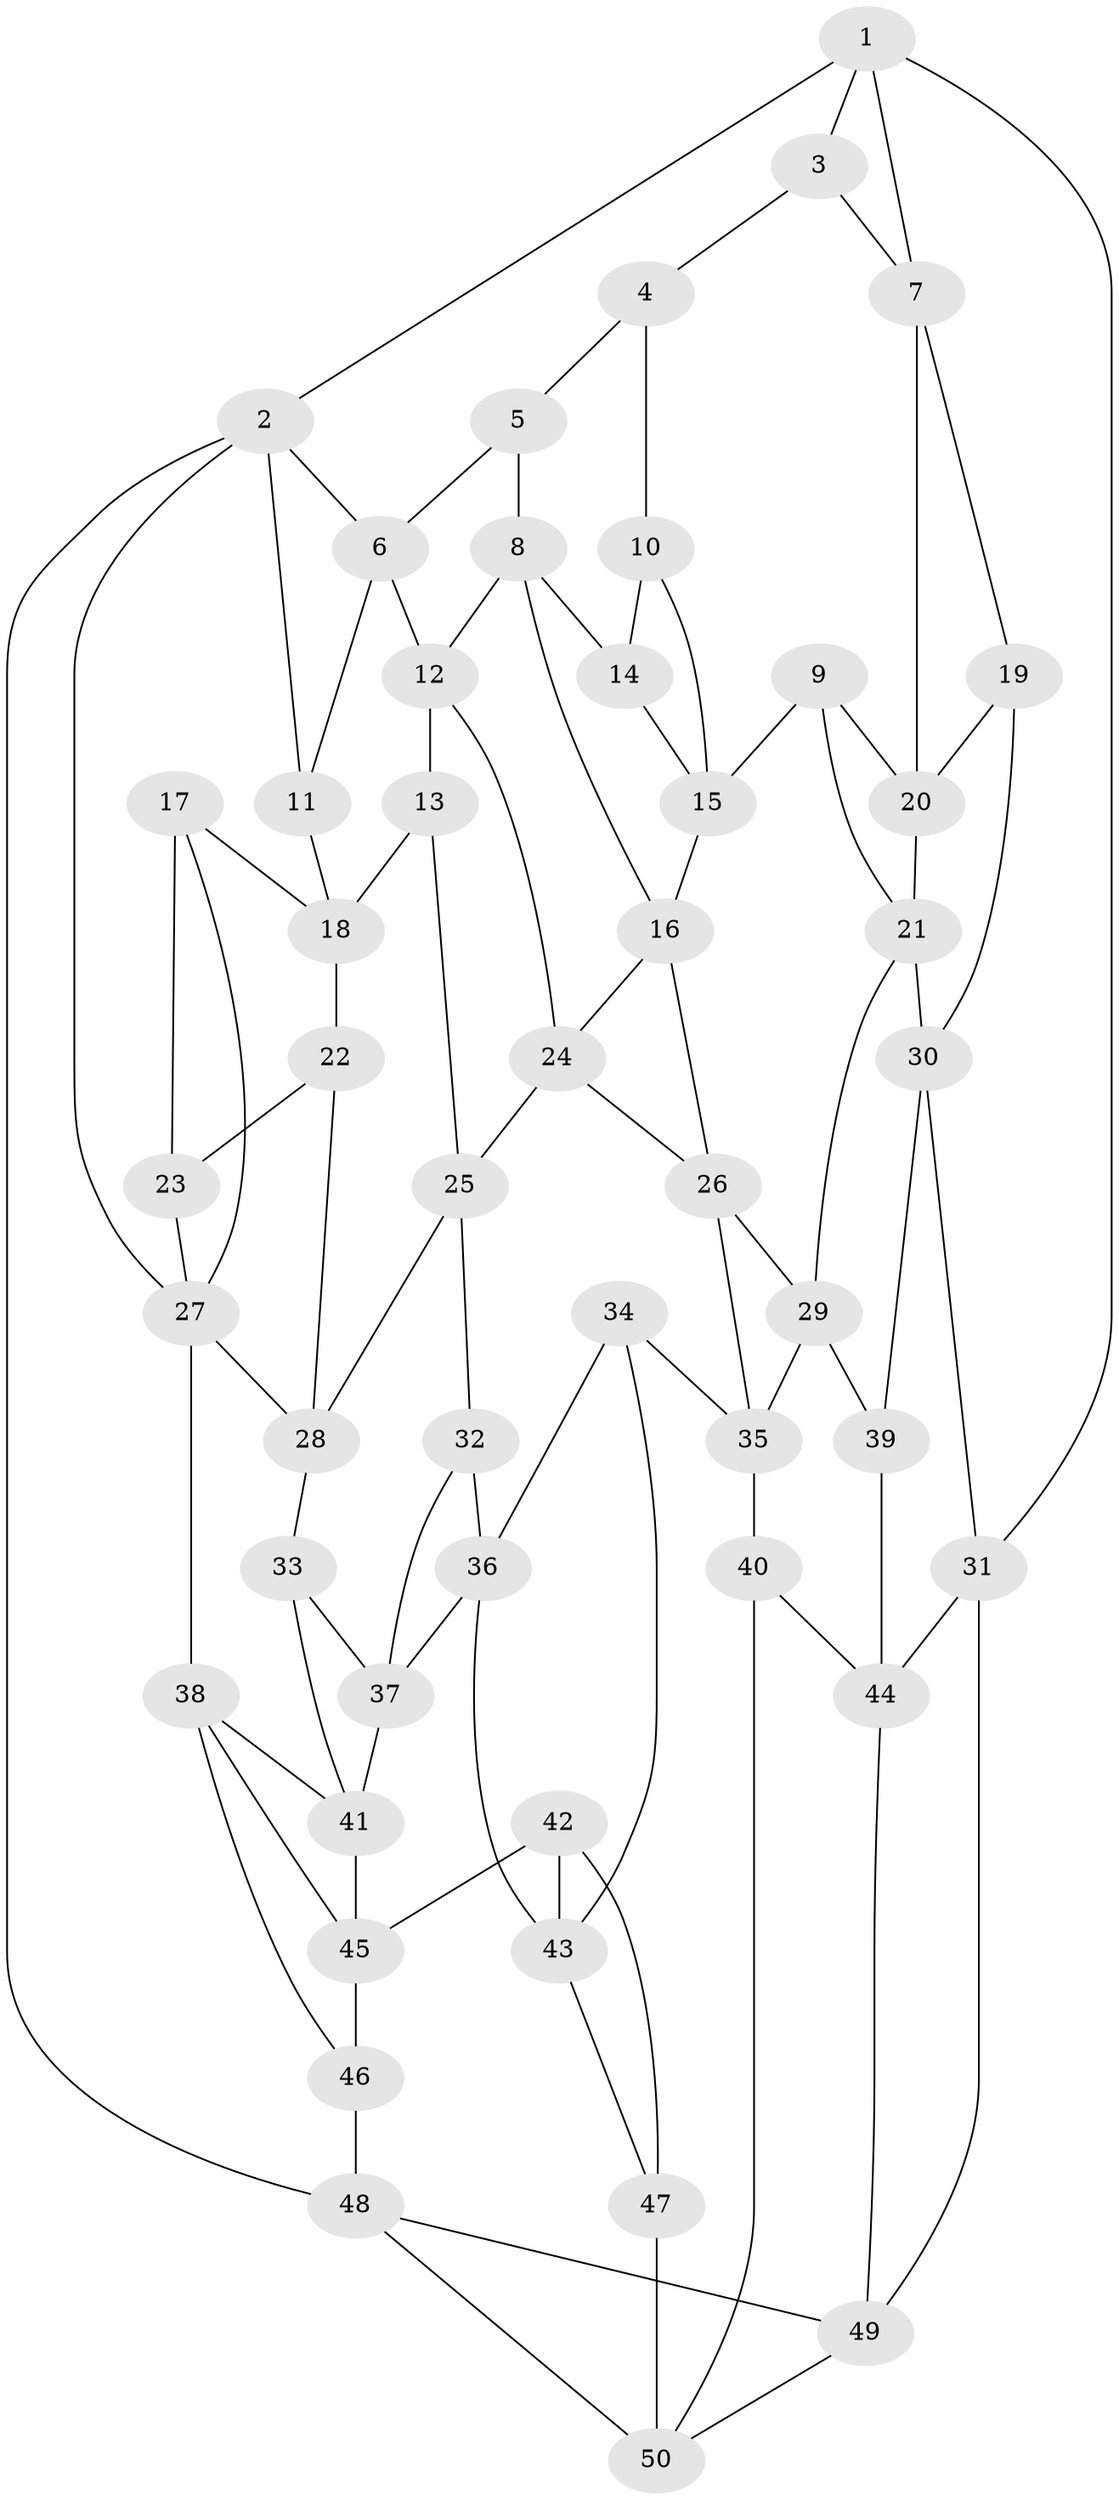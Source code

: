 // original degree distribution, {3: 0.030303030303030304, 6: 0.21212121212121213, 5: 0.5353535353535354, 4: 0.2222222222222222}
// Generated by graph-tools (version 1.1) at 2025/03/03/09/25 03:03:27]
// undirected, 50 vertices, 91 edges
graph export_dot {
graph [start="1"]
  node [color=gray90,style=filled];
  1;
  2;
  3;
  4;
  5;
  6;
  7;
  8;
  9;
  10;
  11;
  12;
  13;
  14;
  15;
  16;
  17;
  18;
  19;
  20;
  21;
  22;
  23;
  24;
  25;
  26;
  27;
  28;
  29;
  30;
  31;
  32;
  33;
  34;
  35;
  36;
  37;
  38;
  39;
  40;
  41;
  42;
  43;
  44;
  45;
  46;
  47;
  48;
  49;
  50;
  1 -- 2 [weight=1.0];
  1 -- 3 [weight=1.0];
  1 -- 7 [weight=1.0];
  1 -- 31 [weight=1.0];
  2 -- 6 [weight=1.0];
  2 -- 11 [weight=1.0];
  2 -- 27 [weight=1.0];
  2 -- 48 [weight=1.0];
  3 -- 4 [weight=1.0];
  3 -- 7 [weight=1.0];
  4 -- 5 [weight=1.0];
  4 -- 10 [weight=1.0];
  5 -- 6 [weight=1.0];
  5 -- 8 [weight=1.0];
  6 -- 11 [weight=1.0];
  6 -- 12 [weight=1.0];
  7 -- 19 [weight=1.0];
  7 -- 20 [weight=1.0];
  8 -- 12 [weight=1.0];
  8 -- 14 [weight=1.0];
  8 -- 16 [weight=1.0];
  9 -- 15 [weight=1.0];
  9 -- 20 [weight=1.0];
  9 -- 21 [weight=1.0];
  10 -- 14 [weight=2.0];
  10 -- 15 [weight=1.0];
  11 -- 18 [weight=2.0];
  12 -- 13 [weight=1.0];
  12 -- 24 [weight=1.0];
  13 -- 18 [weight=1.0];
  13 -- 25 [weight=1.0];
  14 -- 15 [weight=1.0];
  15 -- 16 [weight=1.0];
  16 -- 24 [weight=1.0];
  16 -- 26 [weight=1.0];
  17 -- 18 [weight=1.0];
  17 -- 23 [weight=1.0];
  17 -- 27 [weight=1.0];
  18 -- 22 [weight=1.0];
  19 -- 20 [weight=1.0];
  19 -- 30 [weight=1.0];
  20 -- 21 [weight=1.0];
  21 -- 29 [weight=1.0];
  21 -- 30 [weight=1.0];
  22 -- 23 [weight=1.0];
  22 -- 28 [weight=1.0];
  23 -- 27 [weight=1.0];
  24 -- 25 [weight=1.0];
  24 -- 26 [weight=1.0];
  25 -- 28 [weight=1.0];
  25 -- 32 [weight=1.0];
  26 -- 29 [weight=1.0];
  26 -- 35 [weight=1.0];
  27 -- 28 [weight=1.0];
  27 -- 38 [weight=1.0];
  28 -- 33 [weight=1.0];
  29 -- 35 [weight=1.0];
  29 -- 39 [weight=1.0];
  30 -- 31 [weight=1.0];
  30 -- 39 [weight=1.0];
  31 -- 44 [weight=2.0];
  31 -- 49 [weight=1.0];
  32 -- 36 [weight=1.0];
  32 -- 37 [weight=1.0];
  33 -- 37 [weight=1.0];
  33 -- 41 [weight=1.0];
  34 -- 35 [weight=1.0];
  34 -- 36 [weight=1.0];
  34 -- 43 [weight=1.0];
  35 -- 40 [weight=1.0];
  36 -- 37 [weight=1.0];
  36 -- 43 [weight=1.0];
  37 -- 41 [weight=1.0];
  38 -- 41 [weight=1.0];
  38 -- 45 [weight=1.0];
  38 -- 46 [weight=1.0];
  39 -- 44 [weight=2.0];
  40 -- 44 [weight=1.0];
  40 -- 50 [weight=1.0];
  41 -- 45 [weight=1.0];
  42 -- 43 [weight=1.0];
  42 -- 45 [weight=1.0];
  42 -- 47 [weight=1.0];
  43 -- 47 [weight=1.0];
  44 -- 49 [weight=1.0];
  45 -- 46 [weight=1.0];
  46 -- 48 [weight=2.0];
  47 -- 50 [weight=2.0];
  48 -- 49 [weight=1.0];
  48 -- 50 [weight=1.0];
  49 -- 50 [weight=1.0];
}
